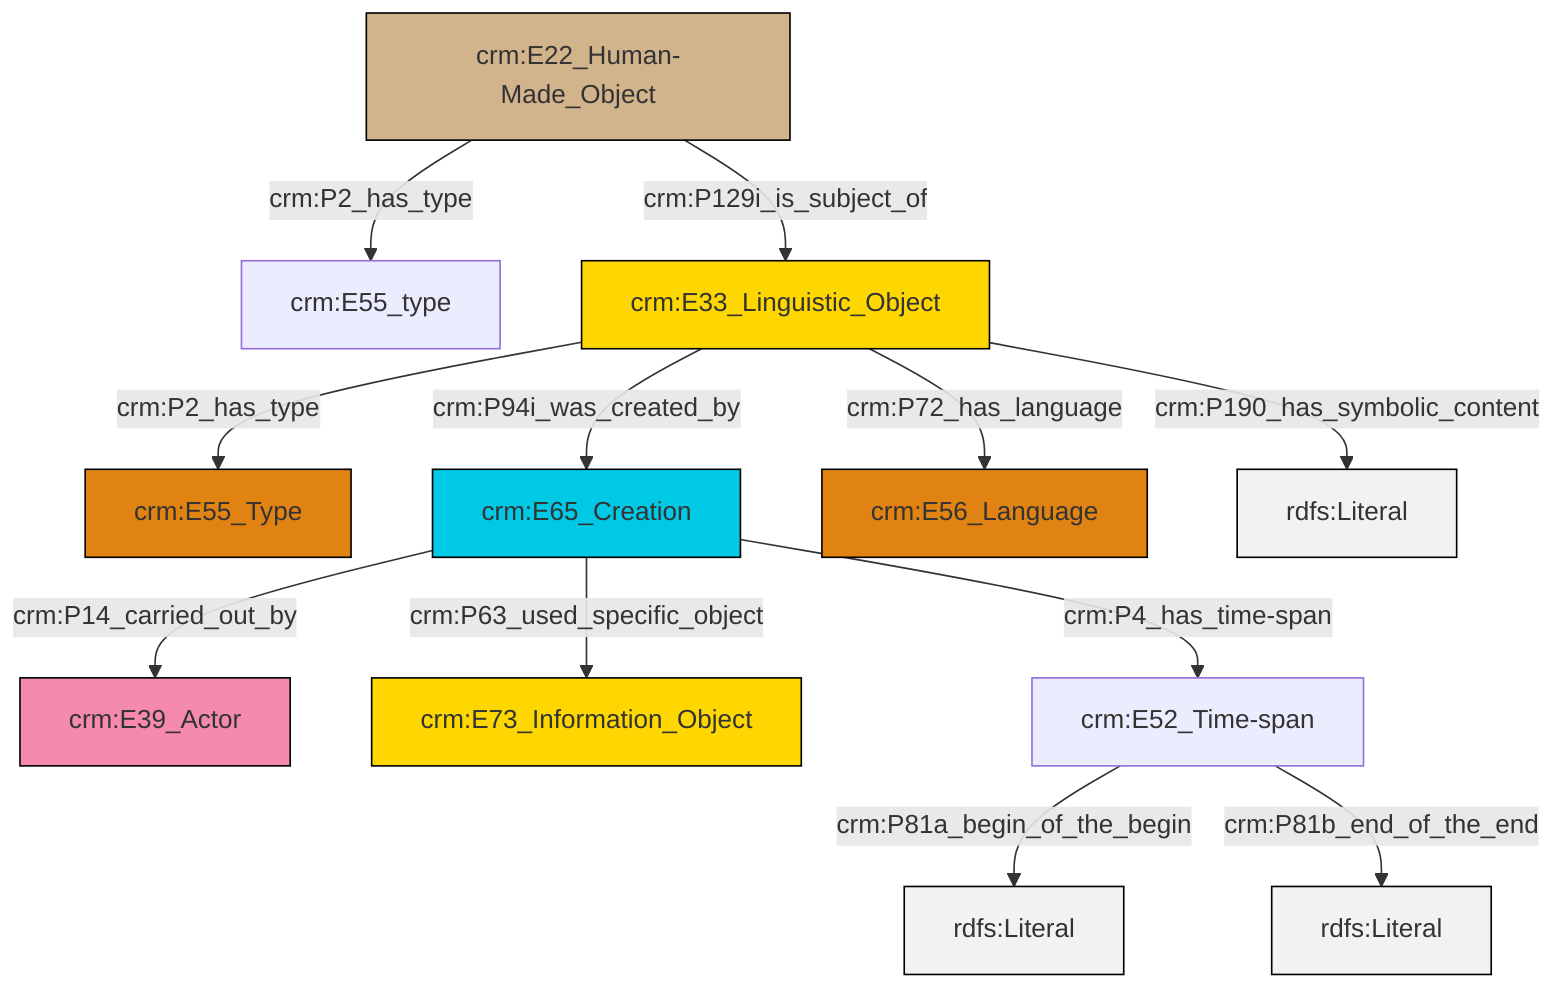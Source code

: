 graph TD
classDef Literal fill:#f2f2f2,stroke:#000000;
classDef CRM_Entity fill:#FFFFFF,stroke:#000000;
classDef Temporal_Entity fill:#00C9E6, stroke:#000000;
classDef Type fill:#E18312, stroke:#000000;
classDef Time-Span fill:#2C9C91, stroke:#000000;
classDef Appellation fill:#FFEB7F, stroke:#000000;
classDef Place fill:#008836, stroke:#000000;
classDef Persistent_Item fill:#B266B2, stroke:#000000;
classDef Conceptual_Object fill:#FFD700, stroke:#000000;
classDef Physical_Thing fill:#D2B48C, stroke:#000000;
classDef Actor fill:#f58aad, stroke:#000000;
classDef PC_Classes fill:#4ce600, stroke:#000000;
classDef Multi fill:#cccccc,stroke:#000000;

6["crm:E33_Linguistic_Object"]:::Conceptual_Object -->|crm:P2_has_type| 7["crm:E55_Type"]:::Type
0["crm:E22_Human-Made_Object"]:::Physical_Thing -->|crm:P2_has_type| 2["crm:E55_type"]:::Default
10["crm:E52_Time-span"]:::Default -->|crm:P81a_begin_of_the_begin| 11[rdfs:Literal]:::Literal
0["crm:E22_Human-Made_Object"]:::Physical_Thing -->|crm:P129i_is_subject_of| 6["crm:E33_Linguistic_Object"]:::Conceptual_Object
10["crm:E52_Time-span"]:::Default -->|crm:P81b_end_of_the_end| 12[rdfs:Literal]:::Literal
13["crm:E65_Creation"]:::Temporal_Entity -->|crm:P63_used_specific_object| 8["crm:E73_Information_Object"]:::Conceptual_Object
6["crm:E33_Linguistic_Object"]:::Conceptual_Object -->|crm:P72_has_language| 16["crm:E56_Language"]:::Type
13["crm:E65_Creation"]:::Temporal_Entity -->|crm:P4_has_time-span| 10["crm:E52_Time-span"]:::Default
6["crm:E33_Linguistic_Object"]:::Conceptual_Object -->|crm:P190_has_symbolic_content| 19[rdfs:Literal]:::Literal
13["crm:E65_Creation"]:::Temporal_Entity -->|crm:P14_carried_out_by| 4["crm:E39_Actor"]:::Actor
6["crm:E33_Linguistic_Object"]:::Conceptual_Object -->|crm:P94i_was_created_by| 13["crm:E65_Creation"]:::Temporal_Entity